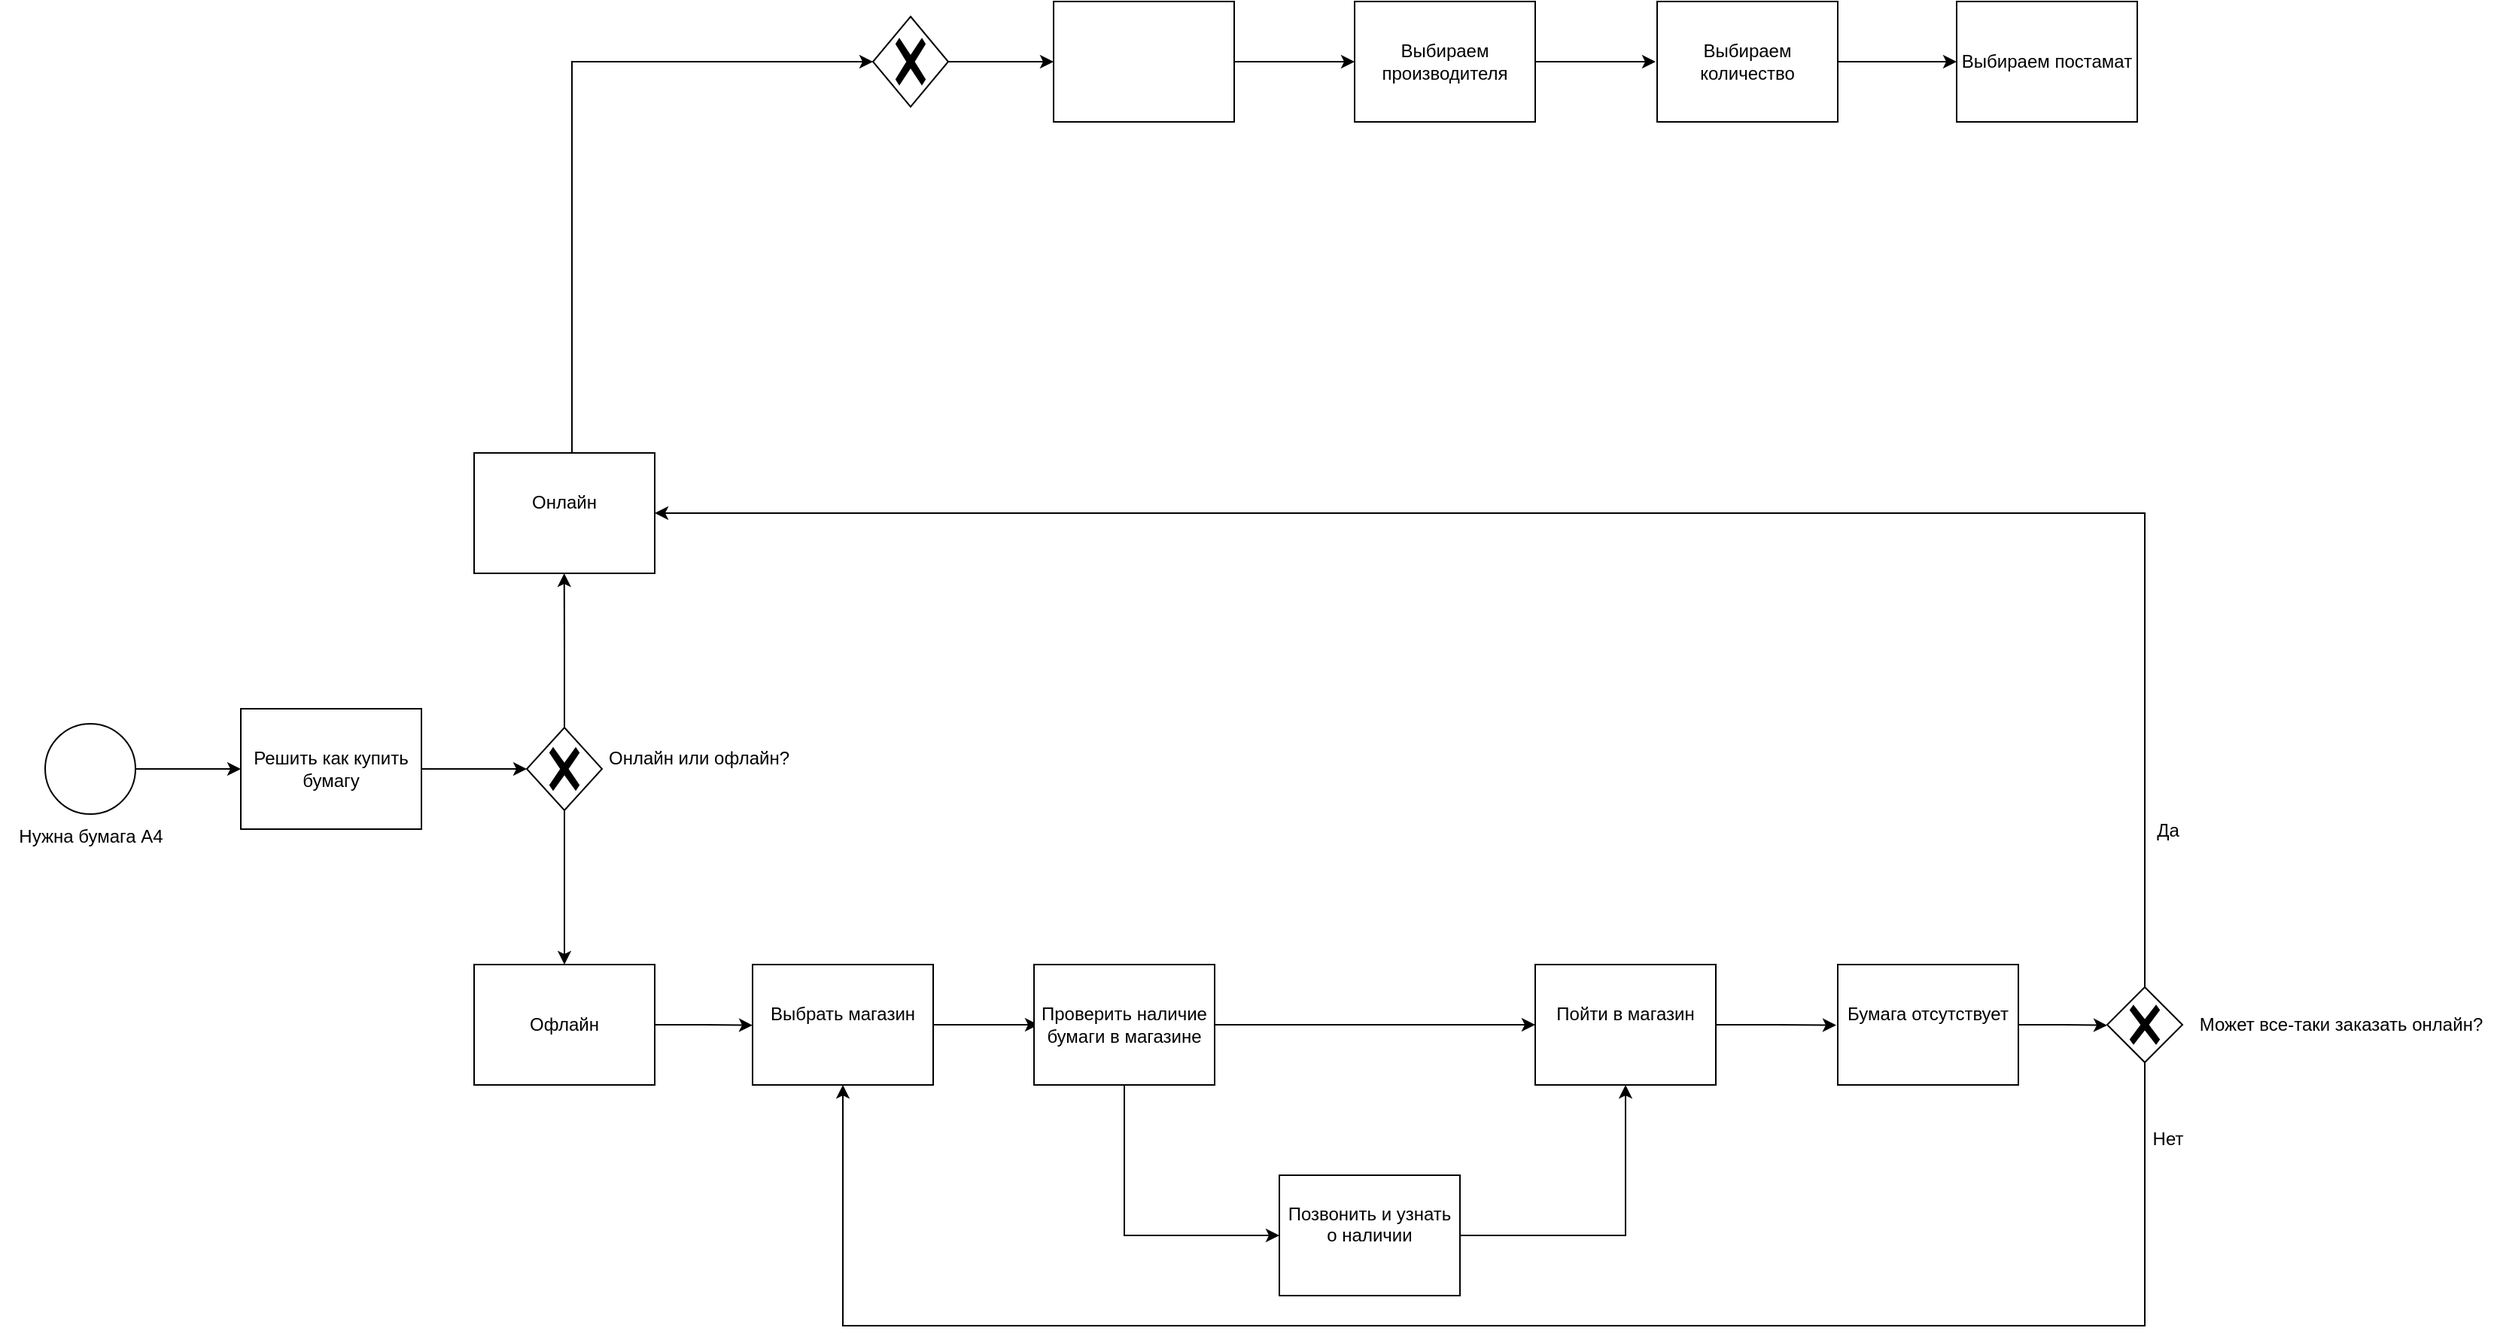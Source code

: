 <mxfile version="26.1.3">
  <diagram name="Страница — 1" id="5N9X3Y17L_XoEcSVhi0d">
    <mxGraphModel dx="983" dy="1603" grid="1" gridSize="10" guides="1" tooltips="1" connect="1" arrows="1" fold="1" page="1" pageScale="1" pageWidth="827" pageHeight="1169" math="0" shadow="0">
      <root>
        <mxCell id="0" />
        <mxCell id="1" parent="0" />
        <mxCell id="wK_ba-2Pib_sXPPsbPto-5" style="edgeStyle=orthogonalEdgeStyle;rounded=0;orthogonalLoop=1;jettySize=auto;html=1;" parent="1" source="wK_ba-2Pib_sXPPsbPto-1" edge="1">
          <mxGeometry relative="1" as="geometry">
            <mxPoint x="180" y="270" as="targetPoint" />
          </mxGeometry>
        </mxCell>
        <mxCell id="wK_ba-2Pib_sXPPsbPto-1" value="" style="ellipse;whiteSpace=wrap;html=1;aspect=fixed;" parent="1" vertex="1">
          <mxGeometry x="50" y="240" width="60" height="60" as="geometry" />
        </mxCell>
        <mxCell id="wK_ba-2Pib_sXPPsbPto-2" value="&lt;div&gt;&lt;br&gt;&lt;/div&gt;" style="text;html=1;align=center;verticalAlign=middle;resizable=0;points=[];autosize=1;strokeColor=none;fillColor=none;" parent="1" vertex="1">
          <mxGeometry x="85" y="305" width="20" height="30" as="geometry" />
        </mxCell>
        <mxCell id="wK_ba-2Pib_sXPPsbPto-3" value="&lt;div&gt;Нужна бумага А4&lt;/div&gt;" style="text;html=1;align=center;verticalAlign=middle;resizable=0;points=[];autosize=1;strokeColor=none;fillColor=none;rounded=0;" parent="1" vertex="1">
          <mxGeometry x="20" y="300" width="120" height="30" as="geometry" />
        </mxCell>
        <mxCell id="wK_ba-2Pib_sXPPsbPto-7" style="edgeStyle=orthogonalEdgeStyle;rounded=0;orthogonalLoop=1;jettySize=auto;html=1;" parent="1" source="wK_ba-2Pib_sXPPsbPto-6" edge="1">
          <mxGeometry relative="1" as="geometry">
            <mxPoint x="370" y="270" as="targetPoint" />
          </mxGeometry>
        </mxCell>
        <mxCell id="wK_ba-2Pib_sXPPsbPto-6" value="Решить как купить бумагу" style="points=[[0.25,0,0],[0.5,0,0],[0.75,0,0],[1,0.25,0],[1,0.5,0],[1,0.75,0],[0.75,1,0],[0.5,1,0],[0.25,1,0],[0,0.75,0],[0,0.5,0],[0,0.25,0]];shape=mxgraph.bpmn.task2;whiteSpace=wrap;rectStyle=rounded;size=10;html=1;container=1;expand=0;collapsible=0;taskMarker=abstract;" parent="1" vertex="1">
          <mxGeometry x="180" y="230" width="120" height="80" as="geometry" />
        </mxCell>
        <mxCell id="FOxeAomE-UnCh2ast08M-1" style="edgeStyle=orthogonalEdgeStyle;rounded=0;orthogonalLoop=1;jettySize=auto;html=1;exitX=0.5;exitY=0;exitDx=0;exitDy=0;exitPerimeter=0;" parent="1" source="wK_ba-2Pib_sXPPsbPto-8" edge="1">
          <mxGeometry relative="1" as="geometry">
            <mxPoint x="394.857" y="140" as="targetPoint" />
          </mxGeometry>
        </mxCell>
        <mxCell id="FOxeAomE-UnCh2ast08M-2" style="edgeStyle=orthogonalEdgeStyle;rounded=0;orthogonalLoop=1;jettySize=auto;html=1;" parent="1" source="wK_ba-2Pib_sXPPsbPto-8" edge="1">
          <mxGeometry relative="1" as="geometry">
            <mxPoint x="395" y="400" as="targetPoint" />
          </mxGeometry>
        </mxCell>
        <mxCell id="wK_ba-2Pib_sXPPsbPto-8" value="" style="points=[[0.25,0.25,0],[0.5,0,0],[0.75,0.25,0],[1,0.5,0],[0.75,0.75,0],[0.5,1,0],[0.25,0.75,0],[0,0.5,0]];shape=mxgraph.bpmn.gateway2;html=1;verticalLabelPosition=bottom;labelBackgroundColor=#ffffff;verticalAlign=top;align=center;perimeter=rhombusPerimeter;outlineConnect=0;outline=none;symbol=none;gwType=exclusive;" parent="1" vertex="1">
          <mxGeometry x="370" y="242.5" width="50" height="55" as="geometry" />
        </mxCell>
        <mxCell id="wK_ba-2Pib_sXPPsbPto-9" value="Онлайн или о&lt;span style=&quot;background-color: transparent; color: light-dark(rgb(0, 0, 0), rgb(255, 255, 255));&quot;&gt;флайн?&lt;/span&gt;&lt;div&gt;&lt;div&gt;&lt;br&gt;&lt;/div&gt;&lt;/div&gt;" style="text;html=1;align=center;verticalAlign=middle;resizable=0;points=[];autosize=1;strokeColor=none;fillColor=none;" parent="1" vertex="1">
          <mxGeometry x="414" y="250" width="140" height="40" as="geometry" />
        </mxCell>
        <mxCell id="FOxeAomE-UnCh2ast08M-4" style="edgeStyle=orthogonalEdgeStyle;rounded=0;orthogonalLoop=1;jettySize=auto;html=1;exitX=1;exitY=0.5;exitDx=0;exitDy=0;exitPerimeter=0;" parent="1" source="FOxeAomE-UnCh2ast08M-3" edge="1">
          <mxGeometry relative="1" as="geometry">
            <mxPoint x="520" y="440.333" as="targetPoint" />
          </mxGeometry>
        </mxCell>
        <mxCell id="FOxeAomE-UnCh2ast08M-3" value="Офлайн" style="points=[[0.25,0,0],[0.5,0,0],[0.75,0,0],[1,0.25,0],[1,0.5,0],[1,0.75,0],[0.75,1,0],[0.5,1,0],[0.25,1,0],[0,0.75,0],[0,0.5,0],[0,0.25,0]];shape=mxgraph.bpmn.task2;whiteSpace=wrap;rectStyle=rounded;size=10;html=1;container=1;expand=0;collapsible=0;taskMarker=abstract;" parent="1" vertex="1">
          <mxGeometry x="335" y="400" width="120" height="80" as="geometry" />
        </mxCell>
        <mxCell id="FOxeAomE-UnCh2ast08M-6" style="edgeStyle=orthogonalEdgeStyle;rounded=0;orthogonalLoop=1;jettySize=auto;html=1;" parent="1" source="FOxeAomE-UnCh2ast08M-5" edge="1">
          <mxGeometry relative="1" as="geometry">
            <mxPoint x="710" y="440" as="targetPoint" />
          </mxGeometry>
        </mxCell>
        <mxCell id="FOxeAomE-UnCh2ast08M-5" value="Выбрать магазин&lt;div&gt;&lt;br&gt;&lt;/div&gt;" style="points=[[0.25,0,0],[0.5,0,0],[0.75,0,0],[1,0.25,0],[1,0.5,0],[1,0.75,0],[0.75,1,0],[0.5,1,0],[0.25,1,0],[0,0.75,0],[0,0.5,0],[0,0.25,0]];shape=mxgraph.bpmn.task2;whiteSpace=wrap;rectStyle=rounded;size=10;html=1;container=1;expand=0;collapsible=0;taskMarker=abstract;" parent="1" vertex="1">
          <mxGeometry x="520" y="400" width="120" height="80" as="geometry" />
        </mxCell>
        <mxCell id="FOxeAomE-UnCh2ast08M-8" value="Онлайн&lt;div&gt;&lt;br&gt;&lt;/div&gt;" style="points=[[0.25,0,0],[0.5,0,0],[0.75,0,0],[1,0.25,0],[1,0.5,0],[1,0.75,0],[0.75,1,0],[0.5,1,0],[0.25,1,0],[0,0.75,0],[0,0.5,0],[0,0.25,0]];shape=mxgraph.bpmn.task2;whiteSpace=wrap;rectStyle=rounded;size=10;html=1;container=1;expand=0;collapsible=0;taskMarker=abstract;" parent="1" vertex="1">
          <mxGeometry x="335" y="60" width="120" height="80" as="geometry" />
        </mxCell>
        <mxCell id="FOxeAomE-UnCh2ast08M-14" style="edgeStyle=orthogonalEdgeStyle;rounded=0;orthogonalLoop=1;jettySize=auto;html=1;exitX=1;exitY=0.5;exitDx=0;exitDy=0;exitPerimeter=0;" parent="1" source="FOxeAomE-UnCh2ast08M-9" edge="1">
          <mxGeometry relative="1" as="geometry">
            <mxPoint x="1040" y="440" as="targetPoint" />
          </mxGeometry>
        </mxCell>
        <mxCell id="FOxeAomE-UnCh2ast08M-9" value="Проверить наличие бумаги в магазине" style="points=[[0.25,0,0],[0.5,0,0],[0.75,0,0],[1,0.25,0],[1,0.5,0],[1,0.75,0],[0.75,1,0],[0.5,1,0],[0.25,1,0],[0,0.75,0],[0,0.5,0],[0,0.25,0]];shape=mxgraph.bpmn.task2;whiteSpace=wrap;rectStyle=rounded;size=10;html=1;container=1;expand=0;collapsible=0;taskMarker=abstract;isLoopSub=1;" parent="1" vertex="1">
          <mxGeometry x="707" y="400" width="120" height="80" as="geometry" />
        </mxCell>
        <mxCell id="FOxeAomE-UnCh2ast08M-12" value="" style="endArrow=classic;html=1;rounded=0;exitX=0.5;exitY=1;exitDx=0;exitDy=0;exitPerimeter=0;" parent="1" source="FOxeAomE-UnCh2ast08M-9" edge="1">
          <mxGeometry width="50" height="50" relative="1" as="geometry">
            <mxPoint x="860" y="530" as="sourcePoint" />
            <mxPoint x="870" y="580" as="targetPoint" />
            <Array as="points">
              <mxPoint x="767" y="580" />
            </Array>
          </mxGeometry>
        </mxCell>
        <mxCell id="FOxeAomE-UnCh2ast08M-13" value="Позвонить и узнать о наличии&lt;div&gt;&lt;br&gt;&lt;/div&gt;" style="points=[[0.25,0,0],[0.5,0,0],[0.75,0,0],[1,0.25,0],[1,0.5,0],[1,0.75,0],[0.75,1,0],[0.5,1,0],[0.25,1,0],[0,0.75,0],[0,0.5,0],[0,0.25,0]];shape=mxgraph.bpmn.task2;whiteSpace=wrap;rectStyle=rounded;size=10;html=1;container=1;expand=0;collapsible=0;taskMarker=abstract;" parent="1" vertex="1">
          <mxGeometry x="870" y="540" width="120" height="80" as="geometry" />
        </mxCell>
        <mxCell id="FOxeAomE-UnCh2ast08M-17" style="edgeStyle=orthogonalEdgeStyle;rounded=0;orthogonalLoop=1;jettySize=auto;html=1;exitX=1;exitY=0.5;exitDx=0;exitDy=0;exitPerimeter=0;" parent="1" source="FOxeAomE-UnCh2ast08M-15" edge="1">
          <mxGeometry relative="1" as="geometry">
            <mxPoint x="1240" y="440.273" as="targetPoint" />
          </mxGeometry>
        </mxCell>
        <mxCell id="FOxeAomE-UnCh2ast08M-15" value="Пойти в магазин&lt;div&gt;&lt;br&gt;&lt;/div&gt;" style="points=[[0.25,0,0],[0.5,0,0],[0.75,0,0],[1,0.25,0],[1,0.5,0],[1,0.75,0],[0.75,1,0],[0.5,1,0],[0.25,1,0],[0,0.75,0],[0,0.5,0],[0,0.25,0]];shape=mxgraph.bpmn.task2;whiteSpace=wrap;rectStyle=rounded;size=10;html=1;container=1;expand=0;collapsible=0;taskMarker=abstract;" parent="1" vertex="1">
          <mxGeometry x="1040" y="400" width="120" height="80" as="geometry" />
        </mxCell>
        <mxCell id="FOxeAomE-UnCh2ast08M-16" style="edgeStyle=orthogonalEdgeStyle;rounded=0;orthogonalLoop=1;jettySize=auto;html=1;exitX=1;exitY=0.5;exitDx=0;exitDy=0;exitPerimeter=0;entryX=0.5;entryY=1;entryDx=0;entryDy=0;entryPerimeter=0;" parent="1" source="FOxeAomE-UnCh2ast08M-13" target="FOxeAomE-UnCh2ast08M-15" edge="1">
          <mxGeometry relative="1" as="geometry" />
        </mxCell>
        <mxCell id="FOxeAomE-UnCh2ast08M-19" style="edgeStyle=orthogonalEdgeStyle;rounded=0;orthogonalLoop=1;jettySize=auto;html=1;exitX=1;exitY=0.5;exitDx=0;exitDy=0;exitPerimeter=0;" parent="1" source="FOxeAomE-UnCh2ast08M-18" edge="1">
          <mxGeometry relative="1" as="geometry">
            <mxPoint x="1420" y="440.385" as="targetPoint" />
          </mxGeometry>
        </mxCell>
        <mxCell id="FOxeAomE-UnCh2ast08M-18" value="Бумага отсутствует&lt;div&gt;&lt;br&gt;&lt;/div&gt;" style="points=[[0.25,0,0],[0.5,0,0],[0.75,0,0],[1,0.25,0],[1,0.5,0],[1,0.75,0],[0.75,1,0],[0.5,1,0],[0.25,1,0],[0,0.75,0],[0,0.5,0],[0,0.25,0]];shape=mxgraph.bpmn.task2;whiteSpace=wrap;rectStyle=rounded;size=10;html=1;container=1;expand=0;collapsible=0;taskMarker=abstract;" parent="1" vertex="1">
          <mxGeometry x="1241" y="400" width="120" height="80" as="geometry" />
        </mxCell>
        <mxCell id="FOxeAomE-UnCh2ast08M-20" value="" style="points=[[0.25,0.25,0],[0.5,0,0],[0.75,0.25,0],[1,0.5,0],[0.75,0.75,0],[0.5,1,0],[0.25,0.75,0],[0,0.5,0]];shape=mxgraph.bpmn.gateway2;html=1;verticalLabelPosition=bottom;labelBackgroundColor=#ffffff;verticalAlign=top;align=center;perimeter=rhombusPerimeter;outlineConnect=0;outline=none;symbol=none;gwType=exclusive;" parent="1" vertex="1">
          <mxGeometry x="1420" y="415" width="50" height="50" as="geometry" />
        </mxCell>
        <mxCell id="FOxeAomE-UnCh2ast08M-22" value="" style="endArrow=classic;html=1;rounded=0;exitX=0.5;exitY=1;exitDx=0;exitDy=0;exitPerimeter=0;entryX=0.5;entryY=1;entryDx=0;entryDy=0;entryPerimeter=0;" parent="1" source="FOxeAomE-UnCh2ast08M-20" target="FOxeAomE-UnCh2ast08M-5" edge="1">
          <mxGeometry width="50" height="50" relative="1" as="geometry">
            <mxPoint x="1440" y="530" as="sourcePoint" />
            <mxPoint x="1445" y="670" as="targetPoint" />
            <Array as="points">
              <mxPoint x="1445" y="570" />
              <mxPoint x="1445" y="640" />
              <mxPoint x="580" y="640" />
            </Array>
          </mxGeometry>
        </mxCell>
        <mxCell id="FOxeAomE-UnCh2ast08M-23" value="" style="endArrow=classic;html=1;rounded=0;exitX=0.5;exitY=0;exitDx=0;exitDy=0;exitPerimeter=0;entryX=1;entryY=0.5;entryDx=0;entryDy=0;entryPerimeter=0;" parent="1" source="FOxeAomE-UnCh2ast08M-20" target="FOxeAomE-UnCh2ast08M-8" edge="1">
          <mxGeometry width="50" height="50" relative="1" as="geometry">
            <mxPoint x="1410" y="370" as="sourcePoint" />
            <mxPoint x="1460" y="320" as="targetPoint" />
            <Array as="points">
              <mxPoint x="1445" y="100" />
            </Array>
          </mxGeometry>
        </mxCell>
        <mxCell id="FOxeAomE-UnCh2ast08M-24" value="Может все-таки заказать онлайн?" style="text;html=1;align=center;verticalAlign=middle;resizable=0;points=[];autosize=1;strokeColor=none;fillColor=none;" parent="1" vertex="1">
          <mxGeometry x="1470" y="425" width="210" height="30" as="geometry" />
        </mxCell>
        <mxCell id="FOxeAomE-UnCh2ast08M-25" value="Нет&lt;div&gt;&lt;br&gt;&lt;/div&gt;" style="text;html=1;align=center;verticalAlign=middle;resizable=0;points=[];autosize=1;strokeColor=none;fillColor=none;" parent="1" vertex="1">
          <mxGeometry x="1440" y="503" width="40" height="40" as="geometry" />
        </mxCell>
        <mxCell id="FOxeAomE-UnCh2ast08M-26" value="Да&lt;div&gt;&lt;br&gt;&lt;/div&gt;" style="text;html=1;align=center;verticalAlign=middle;resizable=0;points=[];autosize=1;strokeColor=none;fillColor=none;" parent="1" vertex="1">
          <mxGeometry x="1440" y="297.5" width="40" height="40" as="geometry" />
        </mxCell>
        <mxCell id="FOxeAomE-UnCh2ast08M-29" value="" style="endArrow=classic;html=1;rounded=0;" parent="1" edge="1">
          <mxGeometry width="50" height="50" relative="1" as="geometry">
            <mxPoint x="400" y="60" as="sourcePoint" />
            <mxPoint x="600" y="-200" as="targetPoint" />
            <Array as="points">
              <mxPoint x="400" y="-200" />
            </Array>
          </mxGeometry>
        </mxCell>
        <mxCell id="FOxeAomE-UnCh2ast08M-31" style="edgeStyle=orthogonalEdgeStyle;rounded=0;orthogonalLoop=1;jettySize=auto;html=1;" parent="1" source="FOxeAomE-UnCh2ast08M-30" edge="1">
          <mxGeometry relative="1" as="geometry">
            <mxPoint x="720" y="-200" as="targetPoint" />
          </mxGeometry>
        </mxCell>
        <mxCell id="FOxeAomE-UnCh2ast08M-30" value="" style="points=[[0.25,0.25,0],[0.5,0,0],[0.75,0.25,0],[1,0.5,0],[0.75,0.75,0],[0.5,1,0],[0.25,0.75,0],[0,0.5,0]];shape=mxgraph.bpmn.gateway2;html=1;verticalLabelPosition=bottom;labelBackgroundColor=#ffffff;verticalAlign=top;align=center;perimeter=rhombusPerimeter;outlineConnect=0;outline=none;symbol=none;gwType=exclusive;" parent="1" vertex="1">
          <mxGeometry x="600" y="-230" width="50" height="60" as="geometry" />
        </mxCell>
        <mxCell id="gzaS7XNjRrWvbMyhiYDA-8" value="" style="endArrow=classic;html=1;rounded=0;" parent="1" edge="1">
          <mxGeometry width="50" height="50" relative="1" as="geometry">
            <mxPoint x="840" y="-200" as="sourcePoint" />
            <mxPoint x="920" y="-200" as="targetPoint" />
          </mxGeometry>
        </mxCell>
        <mxCell id="gzaS7XNjRrWvbMyhiYDA-10" style="edgeStyle=orthogonalEdgeStyle;rounded=0;orthogonalLoop=1;jettySize=auto;html=1;" parent="1" source="gzaS7XNjRrWvbMyhiYDA-9" edge="1">
          <mxGeometry relative="1" as="geometry">
            <mxPoint x="1120" y="-200" as="targetPoint" />
          </mxGeometry>
        </mxCell>
        <mxCell id="gzaS7XNjRrWvbMyhiYDA-9" value="Выбираем производителя" style="points=[[0.25,0,0],[0.5,0,0],[0.75,0,0],[1,0.25,0],[1,0.5,0],[1,0.75,0],[0.75,1,0],[0.5,1,0],[0.25,1,0],[0,0.75,0],[0,0.5,0],[0,0.25,0]];shape=mxgraph.bpmn.task2;whiteSpace=wrap;rectStyle=rounded;size=10;html=1;container=1;expand=0;collapsible=0;taskMarker=abstract;" parent="1" vertex="1">
          <mxGeometry x="920" y="-240" width="120" height="80" as="geometry" />
        </mxCell>
        <mxCell id="gzaS7XNjRrWvbMyhiYDA-12" style="edgeStyle=orthogonalEdgeStyle;rounded=0;orthogonalLoop=1;jettySize=auto;html=1;" parent="1" source="gzaS7XNjRrWvbMyhiYDA-11" edge="1">
          <mxGeometry relative="1" as="geometry">
            <mxPoint x="1320" y="-200" as="targetPoint" />
          </mxGeometry>
        </mxCell>
        <mxCell id="gzaS7XNjRrWvbMyhiYDA-11" value="Выбираем количество" style="points=[[0.25,0,0],[0.5,0,0],[0.75,0,0],[1,0.25,0],[1,0.5,0],[1,0.75,0],[0.75,1,0],[0.5,1,0],[0.25,1,0],[0,0.75,0],[0,0.5,0],[0,0.25,0]];shape=mxgraph.bpmn.task2;whiteSpace=wrap;rectStyle=rounded;size=10;html=1;container=1;expand=0;collapsible=0;taskMarker=abstract;" parent="1" vertex="1">
          <mxGeometry x="1121" y="-240" width="120" height="80" as="geometry" />
        </mxCell>
        <mxCell id="gzaS7XNjRrWvbMyhiYDA-13" value="Выбираем постамат" style="points=[[0.25,0,0],[0.5,0,0],[0.75,0,0],[1,0.25,0],[1,0.5,0],[1,0.75,0],[0.75,1,0],[0.5,1,0],[0.25,1,0],[0,0.75,0],[0,0.5,0],[0,0.25,0]];shape=mxgraph.bpmn.task2;whiteSpace=wrap;rectStyle=rounded;size=10;html=1;container=1;expand=0;collapsible=0;taskMarker=abstract;" parent="1" vertex="1">
          <mxGeometry x="1320" y="-240" width="120" height="80" as="geometry" />
        </mxCell>
        <mxCell id="91YI8qHdPcD4Xo64FDZq-1" value="" style="points=[[0.25,0,0],[0.5,0,0],[0.75,0,0],[1,0.25,0],[1,0.5,0],[1,0.75,0],[0.75,1,0],[0.5,1,0],[0.25,1,0],[0,0.75,0],[0,0.5,0],[0,0.25,0]];shape=mxgraph.bpmn.task2;whiteSpace=wrap;rectStyle=rounded;size=10;html=1;container=1;expand=0;collapsible=0;taskMarker=abstract;" vertex="1" parent="1">
          <mxGeometry x="720" y="-240" width="120" height="80" as="geometry" />
        </mxCell>
      </root>
    </mxGraphModel>
  </diagram>
</mxfile>

